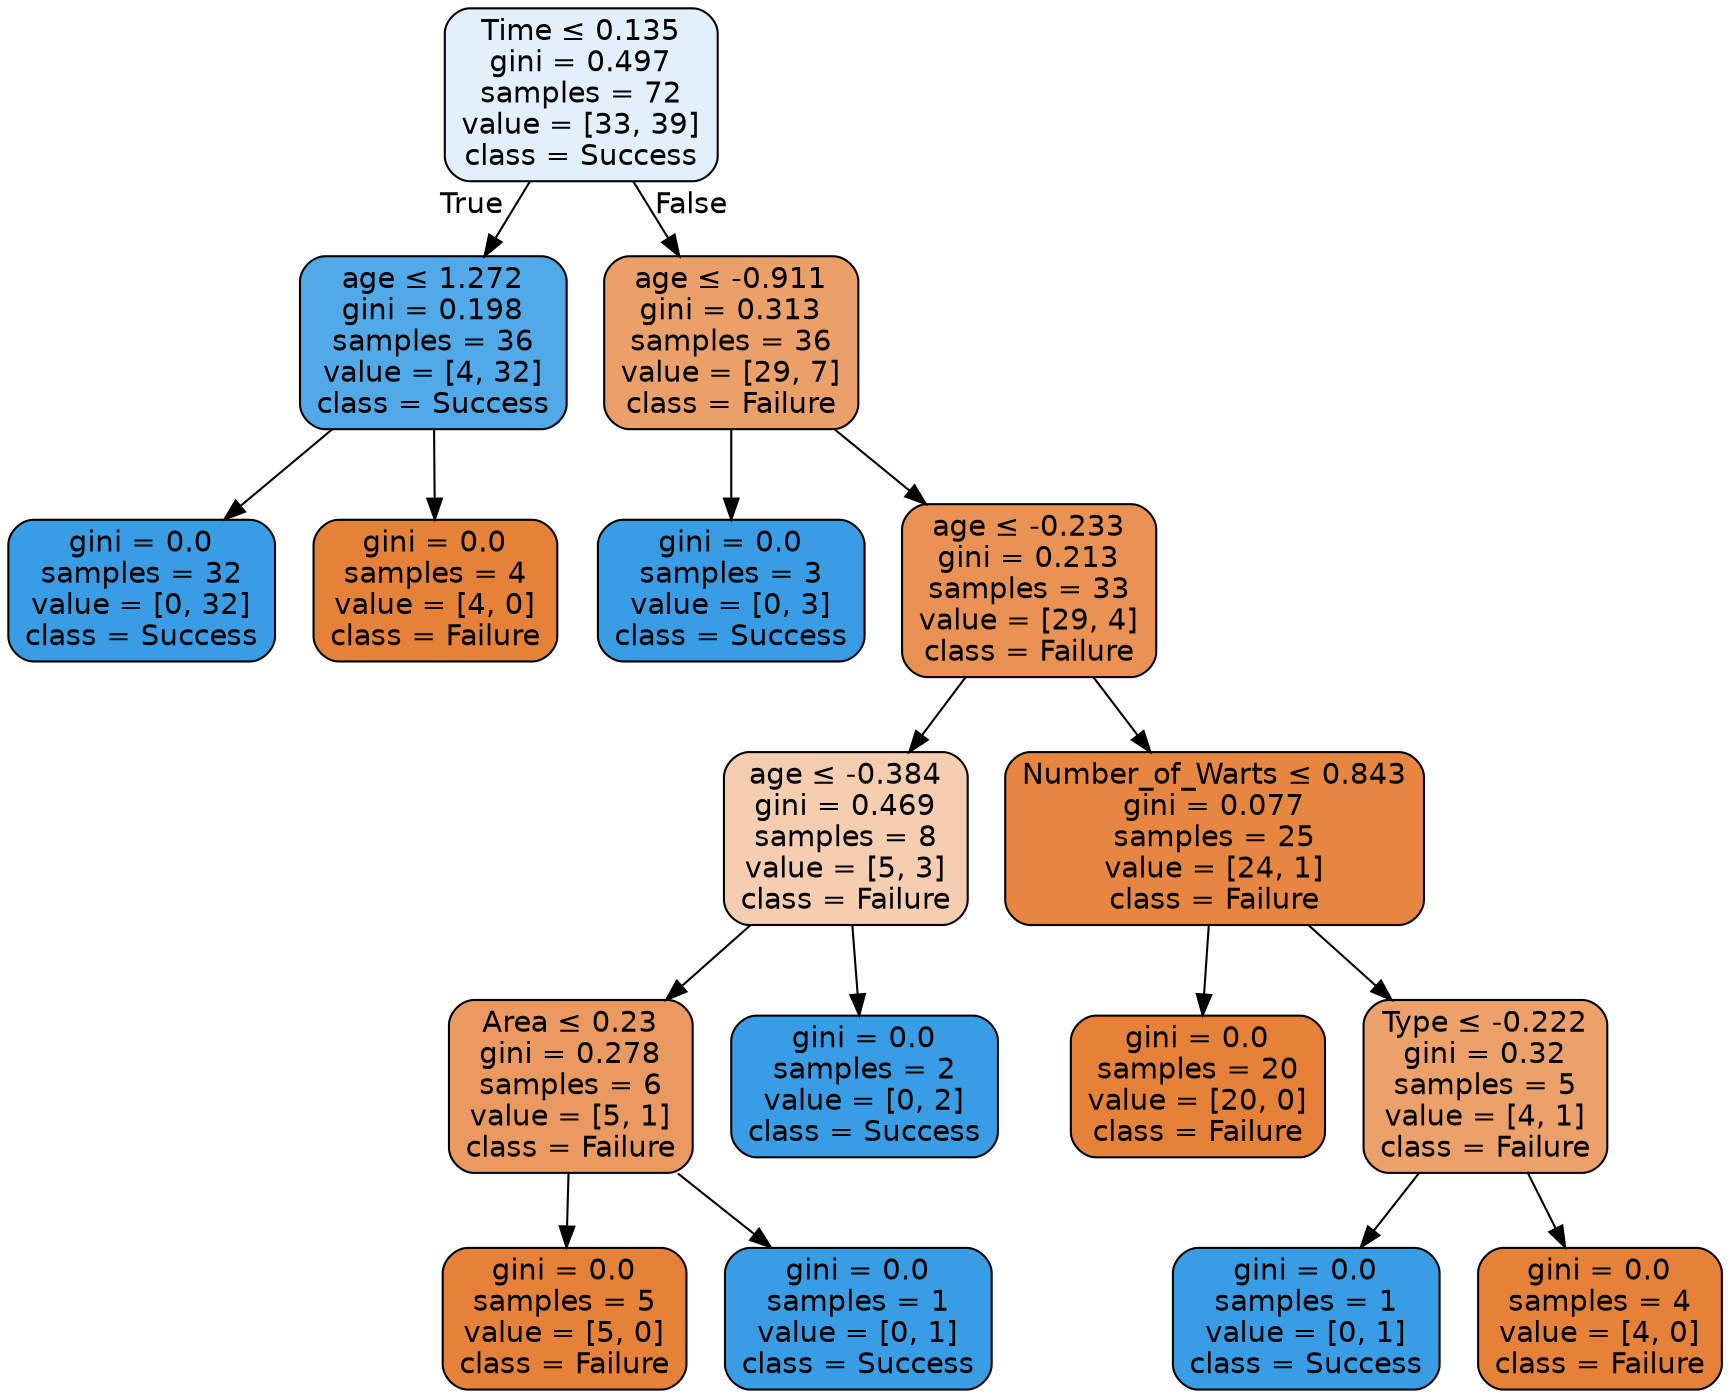 digraph Tree {
node [shape=box, style="filled, rounded", color="black", fontname="helvetica"] ;
edge [fontname="helvetica"] ;
0 [label=<Time &le; 0.135<br/>gini = 0.497<br/>samples = 72<br/>value = [33, 39]<br/>class = Success>, fillcolor="#e1f0fb"] ;
1 [label=<age &le; 1.272<br/>gini = 0.198<br/>samples = 36<br/>value = [4, 32]<br/>class = Success>, fillcolor="#52a9e8"] ;
0 -> 1 [labeldistance=2.5, labelangle=45, headlabel="True"] ;
2 [label=<gini = 0.0<br/>samples = 32<br/>value = [0, 32]<br/>class = Success>, fillcolor="#399de5"] ;
1 -> 2 ;
3 [label=<gini = 0.0<br/>samples = 4<br/>value = [4, 0]<br/>class = Failure>, fillcolor="#e58139"] ;
1 -> 3 ;
4 [label=<age &le; -0.911<br/>gini = 0.313<br/>samples = 36<br/>value = [29, 7]<br/>class = Failure>, fillcolor="#eb9f69"] ;
0 -> 4 [labeldistance=2.5, labelangle=-45, headlabel="False"] ;
5 [label=<gini = 0.0<br/>samples = 3<br/>value = [0, 3]<br/>class = Success>, fillcolor="#399de5"] ;
4 -> 5 ;
6 [label=<age &le; -0.233<br/>gini = 0.213<br/>samples = 33<br/>value = [29, 4]<br/>class = Failure>, fillcolor="#e99254"] ;
4 -> 6 ;
7 [label=<age &le; -0.384<br/>gini = 0.469<br/>samples = 8<br/>value = [5, 3]<br/>class = Failure>, fillcolor="#f5cdb0"] ;
6 -> 7 ;
8 [label=<Area &le; 0.23<br/>gini = 0.278<br/>samples = 6<br/>value = [5, 1]<br/>class = Failure>, fillcolor="#ea9a61"] ;
7 -> 8 ;
9 [label=<gini = 0.0<br/>samples = 5<br/>value = [5, 0]<br/>class = Failure>, fillcolor="#e58139"] ;
8 -> 9 ;
10 [label=<gini = 0.0<br/>samples = 1<br/>value = [0, 1]<br/>class = Success>, fillcolor="#399de5"] ;
8 -> 10 ;
11 [label=<gini = 0.0<br/>samples = 2<br/>value = [0, 2]<br/>class = Success>, fillcolor="#399de5"] ;
7 -> 11 ;
12 [label=<Number_of_Warts &le; 0.843<br/>gini = 0.077<br/>samples = 25<br/>value = [24, 1]<br/>class = Failure>, fillcolor="#e68641"] ;
6 -> 12 ;
13 [label=<gini = 0.0<br/>samples = 20<br/>value = [20, 0]<br/>class = Failure>, fillcolor="#e58139"] ;
12 -> 13 ;
14 [label=<Type &le; -0.222<br/>gini = 0.32<br/>samples = 5<br/>value = [4, 1]<br/>class = Failure>, fillcolor="#eca06a"] ;
12 -> 14 ;
15 [label=<gini = 0.0<br/>samples = 1<br/>value = [0, 1]<br/>class = Success>, fillcolor="#399de5"] ;
14 -> 15 ;
16 [label=<gini = 0.0<br/>samples = 4<br/>value = [4, 0]<br/>class = Failure>, fillcolor="#e58139"] ;
14 -> 16 ;
}
